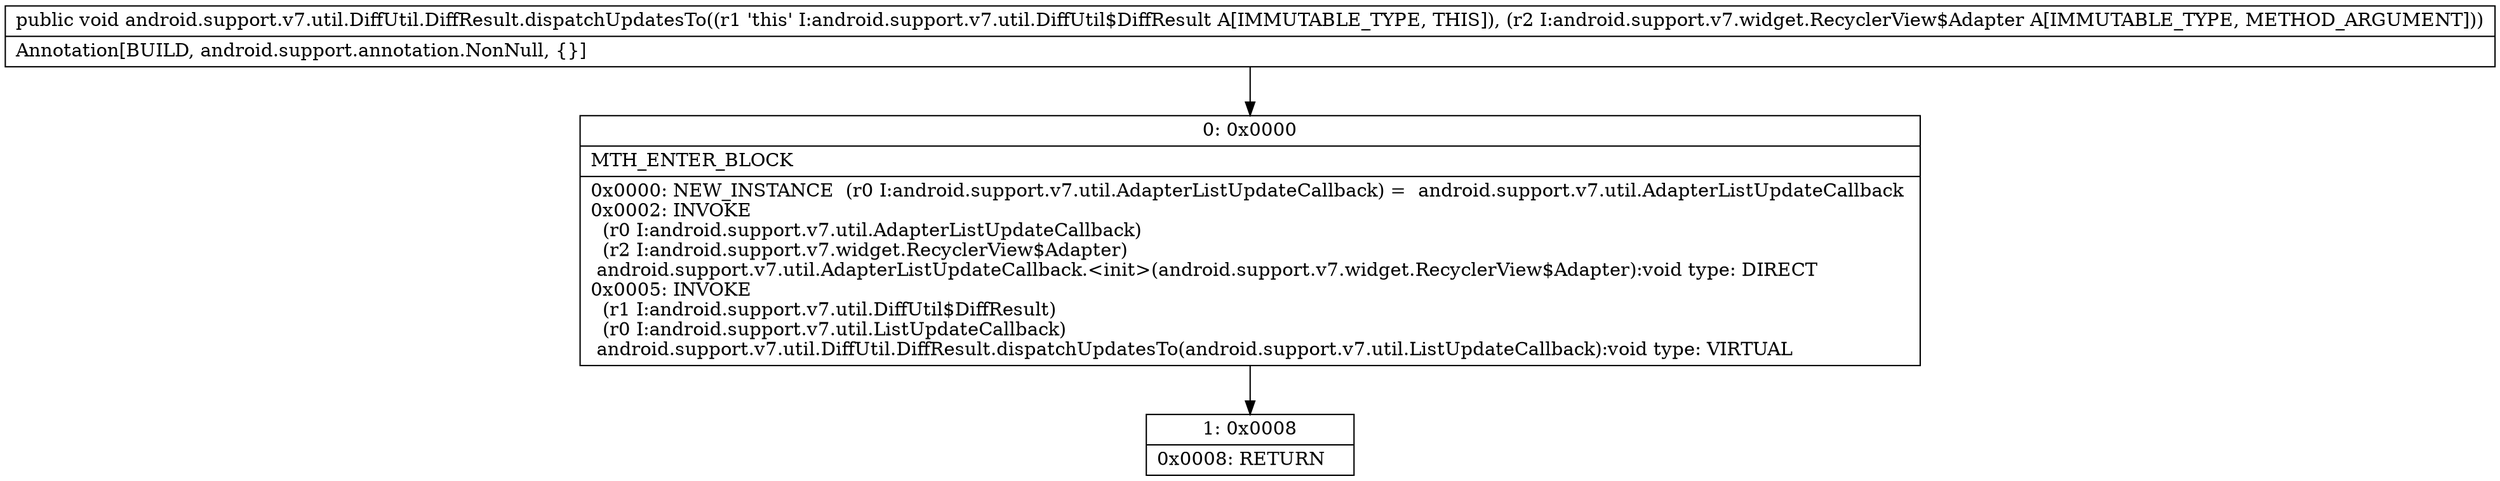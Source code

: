 digraph "CFG forandroid.support.v7.util.DiffUtil.DiffResult.dispatchUpdatesTo(Landroid\/support\/v7\/widget\/RecyclerView$Adapter;)V" {
Node_0 [shape=record,label="{0\:\ 0x0000|MTH_ENTER_BLOCK\l|0x0000: NEW_INSTANCE  (r0 I:android.support.v7.util.AdapterListUpdateCallback) =  android.support.v7.util.AdapterListUpdateCallback \l0x0002: INVOKE  \l  (r0 I:android.support.v7.util.AdapterListUpdateCallback)\l  (r2 I:android.support.v7.widget.RecyclerView$Adapter)\l android.support.v7.util.AdapterListUpdateCallback.\<init\>(android.support.v7.widget.RecyclerView$Adapter):void type: DIRECT \l0x0005: INVOKE  \l  (r1 I:android.support.v7.util.DiffUtil$DiffResult)\l  (r0 I:android.support.v7.util.ListUpdateCallback)\l android.support.v7.util.DiffUtil.DiffResult.dispatchUpdatesTo(android.support.v7.util.ListUpdateCallback):void type: VIRTUAL \l}"];
Node_1 [shape=record,label="{1\:\ 0x0008|0x0008: RETURN   \l}"];
MethodNode[shape=record,label="{public void android.support.v7.util.DiffUtil.DiffResult.dispatchUpdatesTo((r1 'this' I:android.support.v7.util.DiffUtil$DiffResult A[IMMUTABLE_TYPE, THIS]), (r2 I:android.support.v7.widget.RecyclerView$Adapter A[IMMUTABLE_TYPE, METHOD_ARGUMENT]))  | Annotation[BUILD, android.support.annotation.NonNull, \{\}]\l}"];
MethodNode -> Node_0;
Node_0 -> Node_1;
}

